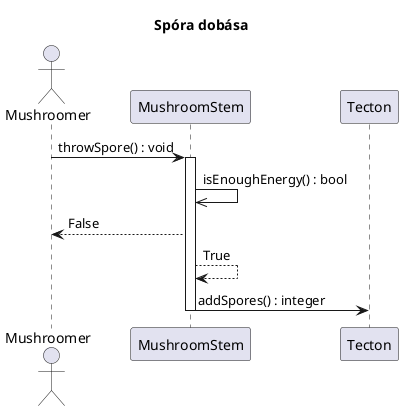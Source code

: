 @startuml startTurn_mushroomer

title Spóra dobása
actor Mushroomer
Mushroomer -> MushroomStem: throwSpore() : void
activate MushroomStem
MushroomStem ->> MushroomStem: isEnoughEnergy() : bool
MushroomStem --> Mushroomer: False
MushroomStem --> MushroomStem: True
MushroomStem -> Tecton : addSpores() : integer
deactivate MushroomStem

@enduml